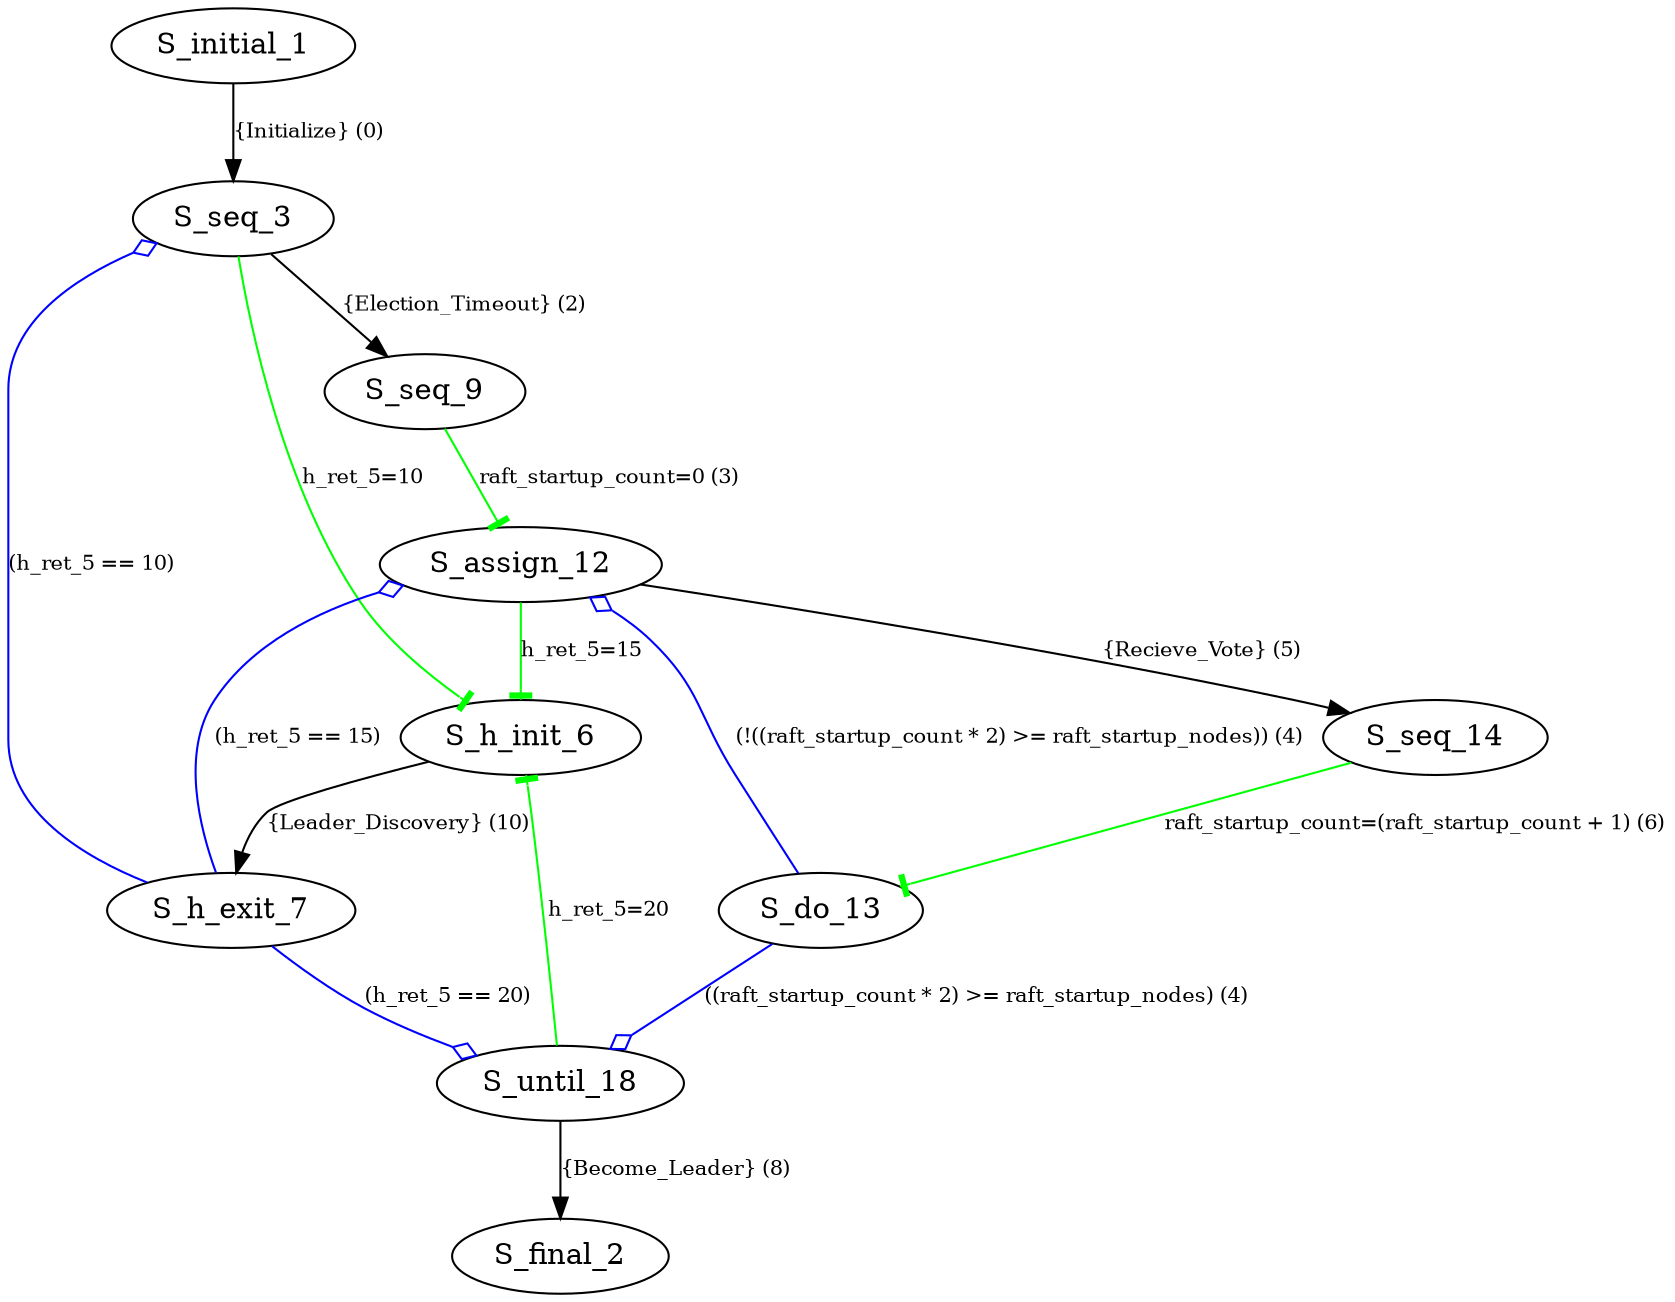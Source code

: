 digraph FUNCTION {
subgraph raft_startup {
 "S_seq_3" -> "S_seq_9" [label="{Election_Timeout} (2)",fontsize=10,];
 "S_seq_3" -> "S_h_init_6" [label="h_ret_5=10",fontsize=10,arrowhead="tee",color="green"];
 "S_do_13" -> "S_until_18" [label="((raft_startup_count * 2) >= raft_startup_nodes) (4)",fontsize=10,arrowhead="odiamond",color="blue"];
 "S_do_13" -> "S_assign_12" [label="(!((raft_startup_count * 2) >= raft_startup_nodes)) (4)",fontsize=10,arrowhead="odiamond",color="blue"];
 "S_h_exit_7" -> "S_until_18" [label="(h_ret_5 == 20)",fontsize=10,arrowhead="odiamond",color="blue"];
 "S_h_exit_7" -> "S_assign_12" [label="(h_ret_5 == 15)",fontsize=10,arrowhead="odiamond",color="blue"];
 "S_h_exit_7" -> "S_seq_3" [label="(h_ret_5 == 10)",fontsize=10,arrowhead="odiamond",color="blue"];
 "S_seq_14" -> "S_do_13" [label="raft_startup_count=(raft_startup_count + 1) (6)",fontsize=10,arrowhead="tee",color="green"];
 "S_assign_12" -> "S_seq_14" [label="{Recieve_Vote} (5)",fontsize=10,];
 "S_assign_12" -> "S_h_init_6" [label="h_ret_5=15",fontsize=10,arrowhead="tee",color="green"];
 "S_h_init_6" -> "S_h_exit_7" [label="{Leader_Discovery} (10)",fontsize=10,];

 "S_until_18" -> "S_final_2" [label="{Become_Leader} (8)",fontsize=10,];
 "S_until_18" -> "S_h_init_6" [label="h_ret_5=20",fontsize=10,arrowhead="tee",color="green"];
 "S_seq_9" -> "S_assign_12" [label="raft_startup_count=0 (3)",fontsize=10,arrowhead="tee",color="green"];
 "S_initial_1" -> "S_seq_3" [label="{Initialize} (0)",fontsize=10,];
}
}
